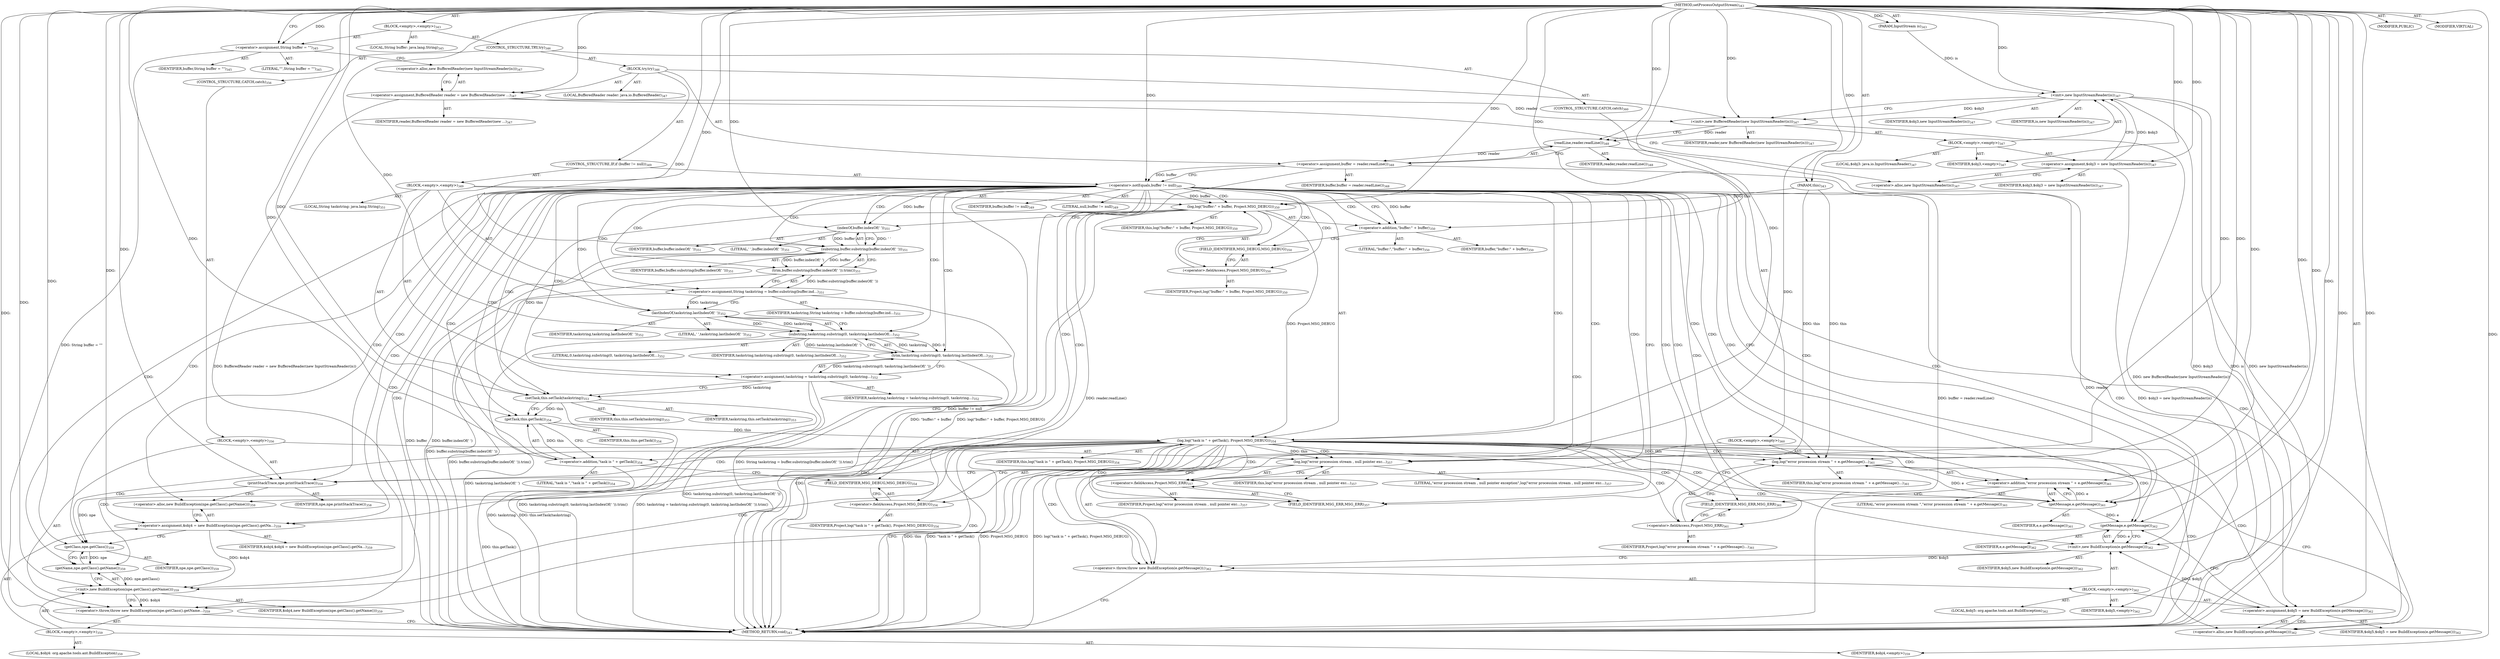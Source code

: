 digraph "setProcessOutputStream" {  
"111669149715" [label = <(METHOD,setProcessOutputStream)<SUB>343</SUB>> ]
"115964117001" [label = <(PARAM,this)<SUB>343</SUB>> ]
"115964117021" [label = <(PARAM,InputStream is)<SUB>343</SUB>> ]
"25769803806" [label = <(BLOCK,&lt;empty&gt;,&lt;empty&gt;)<SUB>343</SUB>> ]
"94489280522" [label = <(LOCAL,String buffer: java.lang.String)<SUB>345</SUB>> ]
"30064771205" [label = <(&lt;operator&gt;.assignment,String buffer = &quot;&quot;)<SUB>345</SUB>> ]
"68719476845" [label = <(IDENTIFIER,buffer,String buffer = &quot;&quot;)<SUB>345</SUB>> ]
"90194313237" [label = <(LITERAL,&quot;&quot;,String buffer = &quot;&quot;)<SUB>345</SUB>> ]
"47244640264" [label = <(CONTROL_STRUCTURE,TRY,try)<SUB>346</SUB>> ]
"25769803807" [label = <(BLOCK,try,try)<SUB>346</SUB>> ]
"94489280523" [label = <(LOCAL,BufferedReader reader: java.io.BufferedReader)<SUB>347</SUB>> ]
"30064771206" [label = <(&lt;operator&gt;.assignment,BufferedReader reader = new BufferedReader(new ...)<SUB>347</SUB>> ]
"68719476846" [label = <(IDENTIFIER,reader,BufferedReader reader = new BufferedReader(new ...)<SUB>347</SUB>> ]
"30064771207" [label = <(&lt;operator&gt;.alloc,new BufferedReader(new InputStreamReader(is)))<SUB>347</SUB>> ]
"30064771208" [label = <(&lt;init&gt;,new BufferedReader(new InputStreamReader(is)))<SUB>347</SUB>> ]
"68719476847" [label = <(IDENTIFIER,reader,new BufferedReader(new InputStreamReader(is)))<SUB>347</SUB>> ]
"25769803808" [label = <(BLOCK,&lt;empty&gt;,&lt;empty&gt;)<SUB>347</SUB>> ]
"94489280524" [label = <(LOCAL,$obj3: java.io.InputStreamReader)<SUB>347</SUB>> ]
"30064771209" [label = <(&lt;operator&gt;.assignment,$obj3 = new InputStreamReader(is))<SUB>347</SUB>> ]
"68719476848" [label = <(IDENTIFIER,$obj3,$obj3 = new InputStreamReader(is))<SUB>347</SUB>> ]
"30064771210" [label = <(&lt;operator&gt;.alloc,new InputStreamReader(is))<SUB>347</SUB>> ]
"30064771211" [label = <(&lt;init&gt;,new InputStreamReader(is))<SUB>347</SUB>> ]
"68719476849" [label = <(IDENTIFIER,$obj3,new InputStreamReader(is))<SUB>347</SUB>> ]
"68719476850" [label = <(IDENTIFIER,is,new InputStreamReader(is))<SUB>347</SUB>> ]
"68719476851" [label = <(IDENTIFIER,$obj3,&lt;empty&gt;)<SUB>347</SUB>> ]
"30064771212" [label = <(&lt;operator&gt;.assignment,buffer = reader.readLine())<SUB>348</SUB>> ]
"68719476852" [label = <(IDENTIFIER,buffer,buffer = reader.readLine())<SUB>348</SUB>> ]
"30064771213" [label = <(readLine,reader.readLine())<SUB>348</SUB>> ]
"68719476853" [label = <(IDENTIFIER,reader,reader.readLine())<SUB>348</SUB>> ]
"47244640265" [label = <(CONTROL_STRUCTURE,IF,if (buffer != null))<SUB>349</SUB>> ]
"30064771214" [label = <(&lt;operator&gt;.notEquals,buffer != null)<SUB>349</SUB>> ]
"68719476854" [label = <(IDENTIFIER,buffer,buffer != null)<SUB>349</SUB>> ]
"90194313238" [label = <(LITERAL,null,buffer != null)<SUB>349</SUB>> ]
"25769803809" [label = <(BLOCK,&lt;empty&gt;,&lt;empty&gt;)<SUB>349</SUB>> ]
"30064771215" [label = <(log,log(&quot;buffer:&quot; + buffer, Project.MSG_DEBUG))<SUB>350</SUB>> ]
"68719476764" [label = <(IDENTIFIER,this,log(&quot;buffer:&quot; + buffer, Project.MSG_DEBUG))<SUB>350</SUB>> ]
"30064771216" [label = <(&lt;operator&gt;.addition,&quot;buffer:&quot; + buffer)<SUB>350</SUB>> ]
"90194313239" [label = <(LITERAL,&quot;buffer:&quot;,&quot;buffer:&quot; + buffer)<SUB>350</SUB>> ]
"68719476855" [label = <(IDENTIFIER,buffer,&quot;buffer:&quot; + buffer)<SUB>350</SUB>> ]
"30064771217" [label = <(&lt;operator&gt;.fieldAccess,Project.MSG_DEBUG)<SUB>350</SUB>> ]
"68719476856" [label = <(IDENTIFIER,Project,log(&quot;buffer:&quot; + buffer, Project.MSG_DEBUG))<SUB>350</SUB>> ]
"55834574873" [label = <(FIELD_IDENTIFIER,MSG_DEBUG,MSG_DEBUG)<SUB>350</SUB>> ]
"94489280525" [label = <(LOCAL,String taskstring: java.lang.String)<SUB>351</SUB>> ]
"30064771218" [label = <(&lt;operator&gt;.assignment,String taskstring = buffer.substring(buffer.ind...)<SUB>351</SUB>> ]
"68719476857" [label = <(IDENTIFIER,taskstring,String taskstring = buffer.substring(buffer.ind...)<SUB>351</SUB>> ]
"30064771219" [label = <(trim,buffer.substring(buffer.indexOf(' ')).trim())<SUB>351</SUB>> ]
"30064771220" [label = <(substring,buffer.substring(buffer.indexOf(' ')))<SUB>351</SUB>> ]
"68719476858" [label = <(IDENTIFIER,buffer,buffer.substring(buffer.indexOf(' ')))<SUB>351</SUB>> ]
"30064771221" [label = <(indexOf,buffer.indexOf(' '))<SUB>351</SUB>> ]
"68719476859" [label = <(IDENTIFIER,buffer,buffer.indexOf(' '))<SUB>351</SUB>> ]
"90194313240" [label = <(LITERAL,' ',buffer.indexOf(' '))<SUB>351</SUB>> ]
"30064771222" [label = <(&lt;operator&gt;.assignment,taskstring = taskstring.substring(0, taskstring...)<SUB>352</SUB>> ]
"68719476860" [label = <(IDENTIFIER,taskstring,taskstring = taskstring.substring(0, taskstring...)<SUB>352</SUB>> ]
"30064771223" [label = <(trim,taskstring.substring(0, taskstring.lastIndexOf(...)<SUB>352</SUB>> ]
"30064771224" [label = <(substring,taskstring.substring(0, taskstring.lastIndexOf(...)<SUB>352</SUB>> ]
"68719476861" [label = <(IDENTIFIER,taskstring,taskstring.substring(0, taskstring.lastIndexOf(...)<SUB>352</SUB>> ]
"90194313241" [label = <(LITERAL,0,taskstring.substring(0, taskstring.lastIndexOf(...)<SUB>352</SUB>> ]
"30064771225" [label = <(lastIndexOf,taskstring.lastIndexOf(' '))<SUB>352</SUB>> ]
"68719476862" [label = <(IDENTIFIER,taskstring,taskstring.lastIndexOf(' '))<SUB>352</SUB>> ]
"90194313242" [label = <(LITERAL,' ',taskstring.lastIndexOf(' '))<SUB>352</SUB>> ]
"30064771226" [label = <(setTask,this.setTask(taskstring))<SUB>353</SUB>> ]
"68719476765" [label = <(IDENTIFIER,this,this.setTask(taskstring))<SUB>353</SUB>> ]
"68719476863" [label = <(IDENTIFIER,taskstring,this.setTask(taskstring))<SUB>353</SUB>> ]
"30064771227" [label = <(log,log(&quot;task is &quot; + getTask(), Project.MSG_DEBUG))<SUB>354</SUB>> ]
"68719476767" [label = <(IDENTIFIER,this,log(&quot;task is &quot; + getTask(), Project.MSG_DEBUG))<SUB>354</SUB>> ]
"30064771228" [label = <(&lt;operator&gt;.addition,&quot;task is &quot; + getTask())<SUB>354</SUB>> ]
"90194313243" [label = <(LITERAL,&quot;task is &quot;,&quot;task is &quot; + getTask())<SUB>354</SUB>> ]
"30064771229" [label = <(getTask,this.getTask())<SUB>354</SUB>> ]
"68719476766" [label = <(IDENTIFIER,this,this.getTask())<SUB>354</SUB>> ]
"30064771230" [label = <(&lt;operator&gt;.fieldAccess,Project.MSG_DEBUG)<SUB>354</SUB>> ]
"68719476864" [label = <(IDENTIFIER,Project,log(&quot;task is &quot; + getTask(), Project.MSG_DEBUG))<SUB>354</SUB>> ]
"55834574874" [label = <(FIELD_IDENTIFIER,MSG_DEBUG,MSG_DEBUG)<SUB>354</SUB>> ]
"47244640266" [label = <(CONTROL_STRUCTURE,CATCH,catch)<SUB>356</SUB>> ]
"25769803810" [label = <(BLOCK,&lt;empty&gt;,&lt;empty&gt;)<SUB>356</SUB>> ]
"30064771231" [label = <(log,log(&quot;error procession stream , null pointer exc...)<SUB>357</SUB>> ]
"68719476768" [label = <(IDENTIFIER,this,log(&quot;error procession stream , null pointer exc...)<SUB>357</SUB>> ]
"90194313244" [label = <(LITERAL,&quot;error procession stream , null pointer exception&quot;,log(&quot;error procession stream , null pointer exc...)<SUB>357</SUB>> ]
"30064771232" [label = <(&lt;operator&gt;.fieldAccess,Project.MSG_ERR)<SUB>357</SUB>> ]
"68719476865" [label = <(IDENTIFIER,Project,log(&quot;error procession stream , null pointer exc...)<SUB>357</SUB>> ]
"55834574875" [label = <(FIELD_IDENTIFIER,MSG_ERR,MSG_ERR)<SUB>357</SUB>> ]
"30064771233" [label = <(printStackTrace,npe.printStackTrace())<SUB>358</SUB>> ]
"68719476866" [label = <(IDENTIFIER,npe,npe.printStackTrace())<SUB>358</SUB>> ]
"30064771234" [label = <(&lt;operator&gt;.throw,throw new BuildException(npe.getClass().getName...)<SUB>359</SUB>> ]
"25769803811" [label = <(BLOCK,&lt;empty&gt;,&lt;empty&gt;)<SUB>359</SUB>> ]
"94489280526" [label = <(LOCAL,$obj4: org.apache.tools.ant.BuildException)<SUB>359</SUB>> ]
"30064771235" [label = <(&lt;operator&gt;.assignment,$obj4 = new BuildException(npe.getClass().getNa...)<SUB>359</SUB>> ]
"68719476867" [label = <(IDENTIFIER,$obj4,$obj4 = new BuildException(npe.getClass().getNa...)<SUB>359</SUB>> ]
"30064771236" [label = <(&lt;operator&gt;.alloc,new BuildException(npe.getClass().getName()))<SUB>359</SUB>> ]
"30064771237" [label = <(&lt;init&gt;,new BuildException(npe.getClass().getName()))<SUB>359</SUB>> ]
"68719476868" [label = <(IDENTIFIER,$obj4,new BuildException(npe.getClass().getName()))<SUB>359</SUB>> ]
"30064771238" [label = <(getName,npe.getClass().getName())<SUB>359</SUB>> ]
"30064771239" [label = <(getClass,npe.getClass())<SUB>359</SUB>> ]
"68719476869" [label = <(IDENTIFIER,npe,npe.getClass())<SUB>359</SUB>> ]
"68719476870" [label = <(IDENTIFIER,$obj4,&lt;empty&gt;)<SUB>359</SUB>> ]
"47244640267" [label = <(CONTROL_STRUCTURE,CATCH,catch)<SUB>360</SUB>> ]
"25769803812" [label = <(BLOCK,&lt;empty&gt;,&lt;empty&gt;)<SUB>360</SUB>> ]
"30064771240" [label = <(log,log(&quot;error procession stream &quot; + e.getMessage()...)<SUB>361</SUB>> ]
"68719476769" [label = <(IDENTIFIER,this,log(&quot;error procession stream &quot; + e.getMessage()...)<SUB>361</SUB>> ]
"30064771241" [label = <(&lt;operator&gt;.addition,&quot;error procession stream &quot; + e.getMessage())<SUB>361</SUB>> ]
"90194313245" [label = <(LITERAL,&quot;error procession stream &quot;,&quot;error procession stream &quot; + e.getMessage())<SUB>361</SUB>> ]
"30064771242" [label = <(getMessage,e.getMessage())<SUB>361</SUB>> ]
"68719476871" [label = <(IDENTIFIER,e,e.getMessage())<SUB>361</SUB>> ]
"30064771243" [label = <(&lt;operator&gt;.fieldAccess,Project.MSG_ERR)<SUB>361</SUB>> ]
"68719476872" [label = <(IDENTIFIER,Project,log(&quot;error procession stream &quot; + e.getMessage()...)<SUB>361</SUB>> ]
"55834574876" [label = <(FIELD_IDENTIFIER,MSG_ERR,MSG_ERR)<SUB>361</SUB>> ]
"30064771244" [label = <(&lt;operator&gt;.throw,throw new BuildException(e.getMessage());)<SUB>362</SUB>> ]
"25769803813" [label = <(BLOCK,&lt;empty&gt;,&lt;empty&gt;)<SUB>362</SUB>> ]
"94489280527" [label = <(LOCAL,$obj5: org.apache.tools.ant.BuildException)<SUB>362</SUB>> ]
"30064771245" [label = <(&lt;operator&gt;.assignment,$obj5 = new BuildException(e.getMessage()))<SUB>362</SUB>> ]
"68719476873" [label = <(IDENTIFIER,$obj5,$obj5 = new BuildException(e.getMessage()))<SUB>362</SUB>> ]
"30064771246" [label = <(&lt;operator&gt;.alloc,new BuildException(e.getMessage()))<SUB>362</SUB>> ]
"30064771247" [label = <(&lt;init&gt;,new BuildException(e.getMessage()))<SUB>362</SUB>> ]
"68719476874" [label = <(IDENTIFIER,$obj5,new BuildException(e.getMessage()))<SUB>362</SUB>> ]
"30064771248" [label = <(getMessage,e.getMessage())<SUB>362</SUB>> ]
"68719476875" [label = <(IDENTIFIER,e,e.getMessage())<SUB>362</SUB>> ]
"68719476876" [label = <(IDENTIFIER,$obj5,&lt;empty&gt;)<SUB>362</SUB>> ]
"133143986232" [label = <(MODIFIER,PUBLIC)> ]
"133143986233" [label = <(MODIFIER,VIRTUAL)> ]
"128849018899" [label = <(METHOD_RETURN,void)<SUB>343</SUB>> ]
  "111669149715" -> "115964117001"  [ label = "AST: "] 
  "111669149715" -> "115964117021"  [ label = "AST: "] 
  "111669149715" -> "25769803806"  [ label = "AST: "] 
  "111669149715" -> "133143986232"  [ label = "AST: "] 
  "111669149715" -> "133143986233"  [ label = "AST: "] 
  "111669149715" -> "128849018899"  [ label = "AST: "] 
  "25769803806" -> "94489280522"  [ label = "AST: "] 
  "25769803806" -> "30064771205"  [ label = "AST: "] 
  "25769803806" -> "47244640264"  [ label = "AST: "] 
  "30064771205" -> "68719476845"  [ label = "AST: "] 
  "30064771205" -> "90194313237"  [ label = "AST: "] 
  "47244640264" -> "25769803807"  [ label = "AST: "] 
  "47244640264" -> "47244640266"  [ label = "AST: "] 
  "47244640264" -> "47244640267"  [ label = "AST: "] 
  "25769803807" -> "94489280523"  [ label = "AST: "] 
  "25769803807" -> "30064771206"  [ label = "AST: "] 
  "25769803807" -> "30064771208"  [ label = "AST: "] 
  "25769803807" -> "30064771212"  [ label = "AST: "] 
  "25769803807" -> "47244640265"  [ label = "AST: "] 
  "30064771206" -> "68719476846"  [ label = "AST: "] 
  "30064771206" -> "30064771207"  [ label = "AST: "] 
  "30064771208" -> "68719476847"  [ label = "AST: "] 
  "30064771208" -> "25769803808"  [ label = "AST: "] 
  "25769803808" -> "94489280524"  [ label = "AST: "] 
  "25769803808" -> "30064771209"  [ label = "AST: "] 
  "25769803808" -> "30064771211"  [ label = "AST: "] 
  "25769803808" -> "68719476851"  [ label = "AST: "] 
  "30064771209" -> "68719476848"  [ label = "AST: "] 
  "30064771209" -> "30064771210"  [ label = "AST: "] 
  "30064771211" -> "68719476849"  [ label = "AST: "] 
  "30064771211" -> "68719476850"  [ label = "AST: "] 
  "30064771212" -> "68719476852"  [ label = "AST: "] 
  "30064771212" -> "30064771213"  [ label = "AST: "] 
  "30064771213" -> "68719476853"  [ label = "AST: "] 
  "47244640265" -> "30064771214"  [ label = "AST: "] 
  "47244640265" -> "25769803809"  [ label = "AST: "] 
  "30064771214" -> "68719476854"  [ label = "AST: "] 
  "30064771214" -> "90194313238"  [ label = "AST: "] 
  "25769803809" -> "30064771215"  [ label = "AST: "] 
  "25769803809" -> "94489280525"  [ label = "AST: "] 
  "25769803809" -> "30064771218"  [ label = "AST: "] 
  "25769803809" -> "30064771222"  [ label = "AST: "] 
  "25769803809" -> "30064771226"  [ label = "AST: "] 
  "25769803809" -> "30064771227"  [ label = "AST: "] 
  "30064771215" -> "68719476764"  [ label = "AST: "] 
  "30064771215" -> "30064771216"  [ label = "AST: "] 
  "30064771215" -> "30064771217"  [ label = "AST: "] 
  "30064771216" -> "90194313239"  [ label = "AST: "] 
  "30064771216" -> "68719476855"  [ label = "AST: "] 
  "30064771217" -> "68719476856"  [ label = "AST: "] 
  "30064771217" -> "55834574873"  [ label = "AST: "] 
  "30064771218" -> "68719476857"  [ label = "AST: "] 
  "30064771218" -> "30064771219"  [ label = "AST: "] 
  "30064771219" -> "30064771220"  [ label = "AST: "] 
  "30064771220" -> "68719476858"  [ label = "AST: "] 
  "30064771220" -> "30064771221"  [ label = "AST: "] 
  "30064771221" -> "68719476859"  [ label = "AST: "] 
  "30064771221" -> "90194313240"  [ label = "AST: "] 
  "30064771222" -> "68719476860"  [ label = "AST: "] 
  "30064771222" -> "30064771223"  [ label = "AST: "] 
  "30064771223" -> "30064771224"  [ label = "AST: "] 
  "30064771224" -> "68719476861"  [ label = "AST: "] 
  "30064771224" -> "90194313241"  [ label = "AST: "] 
  "30064771224" -> "30064771225"  [ label = "AST: "] 
  "30064771225" -> "68719476862"  [ label = "AST: "] 
  "30064771225" -> "90194313242"  [ label = "AST: "] 
  "30064771226" -> "68719476765"  [ label = "AST: "] 
  "30064771226" -> "68719476863"  [ label = "AST: "] 
  "30064771227" -> "68719476767"  [ label = "AST: "] 
  "30064771227" -> "30064771228"  [ label = "AST: "] 
  "30064771227" -> "30064771230"  [ label = "AST: "] 
  "30064771228" -> "90194313243"  [ label = "AST: "] 
  "30064771228" -> "30064771229"  [ label = "AST: "] 
  "30064771229" -> "68719476766"  [ label = "AST: "] 
  "30064771230" -> "68719476864"  [ label = "AST: "] 
  "30064771230" -> "55834574874"  [ label = "AST: "] 
  "47244640266" -> "25769803810"  [ label = "AST: "] 
  "25769803810" -> "30064771231"  [ label = "AST: "] 
  "25769803810" -> "30064771233"  [ label = "AST: "] 
  "25769803810" -> "30064771234"  [ label = "AST: "] 
  "30064771231" -> "68719476768"  [ label = "AST: "] 
  "30064771231" -> "90194313244"  [ label = "AST: "] 
  "30064771231" -> "30064771232"  [ label = "AST: "] 
  "30064771232" -> "68719476865"  [ label = "AST: "] 
  "30064771232" -> "55834574875"  [ label = "AST: "] 
  "30064771233" -> "68719476866"  [ label = "AST: "] 
  "30064771234" -> "25769803811"  [ label = "AST: "] 
  "25769803811" -> "94489280526"  [ label = "AST: "] 
  "25769803811" -> "30064771235"  [ label = "AST: "] 
  "25769803811" -> "30064771237"  [ label = "AST: "] 
  "25769803811" -> "68719476870"  [ label = "AST: "] 
  "30064771235" -> "68719476867"  [ label = "AST: "] 
  "30064771235" -> "30064771236"  [ label = "AST: "] 
  "30064771237" -> "68719476868"  [ label = "AST: "] 
  "30064771237" -> "30064771238"  [ label = "AST: "] 
  "30064771238" -> "30064771239"  [ label = "AST: "] 
  "30064771239" -> "68719476869"  [ label = "AST: "] 
  "47244640267" -> "25769803812"  [ label = "AST: "] 
  "25769803812" -> "30064771240"  [ label = "AST: "] 
  "25769803812" -> "30064771244"  [ label = "AST: "] 
  "30064771240" -> "68719476769"  [ label = "AST: "] 
  "30064771240" -> "30064771241"  [ label = "AST: "] 
  "30064771240" -> "30064771243"  [ label = "AST: "] 
  "30064771241" -> "90194313245"  [ label = "AST: "] 
  "30064771241" -> "30064771242"  [ label = "AST: "] 
  "30064771242" -> "68719476871"  [ label = "AST: "] 
  "30064771243" -> "68719476872"  [ label = "AST: "] 
  "30064771243" -> "55834574876"  [ label = "AST: "] 
  "30064771244" -> "25769803813"  [ label = "AST: "] 
  "25769803813" -> "94489280527"  [ label = "AST: "] 
  "25769803813" -> "30064771245"  [ label = "AST: "] 
  "25769803813" -> "30064771247"  [ label = "AST: "] 
  "25769803813" -> "68719476876"  [ label = "AST: "] 
  "30064771245" -> "68719476873"  [ label = "AST: "] 
  "30064771245" -> "30064771246"  [ label = "AST: "] 
  "30064771247" -> "68719476874"  [ label = "AST: "] 
  "30064771247" -> "30064771248"  [ label = "AST: "] 
  "30064771248" -> "68719476875"  [ label = "AST: "] 
  "30064771205" -> "30064771207"  [ label = "CFG: "] 
  "30064771206" -> "30064771210"  [ label = "CFG: "] 
  "30064771208" -> "30064771213"  [ label = "CFG: "] 
  "30064771212" -> "30064771214"  [ label = "CFG: "] 
  "30064771207" -> "30064771206"  [ label = "CFG: "] 
  "30064771213" -> "30064771212"  [ label = "CFG: "] 
  "30064771214" -> "128849018899"  [ label = "CFG: "] 
  "30064771214" -> "55834574875"  [ label = "CFG: "] 
  "30064771214" -> "30064771242"  [ label = "CFG: "] 
  "30064771214" -> "30064771216"  [ label = "CFG: "] 
  "30064771231" -> "30064771233"  [ label = "CFG: "] 
  "30064771233" -> "30064771236"  [ label = "CFG: "] 
  "30064771234" -> "128849018899"  [ label = "CFG: "] 
  "30064771240" -> "30064771246"  [ label = "CFG: "] 
  "30064771244" -> "128849018899"  [ label = "CFG: "] 
  "30064771209" -> "30064771211"  [ label = "CFG: "] 
  "30064771211" -> "30064771208"  [ label = "CFG: "] 
  "30064771215" -> "30064771221"  [ label = "CFG: "] 
  "30064771218" -> "30064771225"  [ label = "CFG: "] 
  "30064771222" -> "30064771226"  [ label = "CFG: "] 
  "30064771226" -> "30064771229"  [ label = "CFG: "] 
  "30064771227" -> "128849018899"  [ label = "CFG: "] 
  "30064771227" -> "55834574875"  [ label = "CFG: "] 
  "30064771227" -> "30064771242"  [ label = "CFG: "] 
  "30064771232" -> "30064771231"  [ label = "CFG: "] 
  "30064771241" -> "55834574876"  [ label = "CFG: "] 
  "30064771243" -> "30064771240"  [ label = "CFG: "] 
  "30064771210" -> "30064771209"  [ label = "CFG: "] 
  "30064771216" -> "55834574873"  [ label = "CFG: "] 
  "30064771217" -> "30064771215"  [ label = "CFG: "] 
  "30064771219" -> "30064771218"  [ label = "CFG: "] 
  "30064771223" -> "30064771222"  [ label = "CFG: "] 
  "30064771228" -> "55834574874"  [ label = "CFG: "] 
  "30064771230" -> "30064771227"  [ label = "CFG: "] 
  "55834574875" -> "30064771232"  [ label = "CFG: "] 
  "30064771235" -> "30064771239"  [ label = "CFG: "] 
  "30064771237" -> "30064771234"  [ label = "CFG: "] 
  "30064771242" -> "30064771241"  [ label = "CFG: "] 
  "55834574876" -> "30064771243"  [ label = "CFG: "] 
  "30064771245" -> "30064771248"  [ label = "CFG: "] 
  "30064771247" -> "30064771244"  [ label = "CFG: "] 
  "55834574873" -> "30064771217"  [ label = "CFG: "] 
  "30064771220" -> "30064771219"  [ label = "CFG: "] 
  "30064771224" -> "30064771223"  [ label = "CFG: "] 
  "30064771229" -> "30064771228"  [ label = "CFG: "] 
  "55834574874" -> "30064771230"  [ label = "CFG: "] 
  "30064771236" -> "30064771235"  [ label = "CFG: "] 
  "30064771238" -> "30064771237"  [ label = "CFG: "] 
  "30064771246" -> "30064771245"  [ label = "CFG: "] 
  "30064771248" -> "30064771247"  [ label = "CFG: "] 
  "30064771221" -> "30064771220"  [ label = "CFG: "] 
  "30064771225" -> "30064771224"  [ label = "CFG: "] 
  "30064771239" -> "30064771238"  [ label = "CFG: "] 
  "111669149715" -> "30064771205"  [ label = "CFG: "] 
  "30064771205" -> "128849018899"  [ label = "DDG: String buffer = &quot;&quot;"] 
  "30064771206" -> "128849018899"  [ label = "DDG: BufferedReader reader = new BufferedReader(new InputStreamReader(is))"] 
  "30064771209" -> "128849018899"  [ label = "DDG: $obj3 = new InputStreamReader(is)"] 
  "30064771211" -> "128849018899"  [ label = "DDG: $obj3"] 
  "30064771211" -> "128849018899"  [ label = "DDG: is"] 
  "30064771211" -> "128849018899"  [ label = "DDG: new InputStreamReader(is)"] 
  "30064771208" -> "128849018899"  [ label = "DDG: new BufferedReader(new InputStreamReader(is))"] 
  "30064771213" -> "128849018899"  [ label = "DDG: reader"] 
  "30064771212" -> "128849018899"  [ label = "DDG: reader.readLine()"] 
  "30064771212" -> "128849018899"  [ label = "DDG: buffer = reader.readLine()"] 
  "30064771214" -> "128849018899"  [ label = "DDG: buffer != null"] 
  "30064771215" -> "128849018899"  [ label = "DDG: &quot;buffer:&quot; + buffer"] 
  "30064771215" -> "128849018899"  [ label = "DDG: log(&quot;buffer:&quot; + buffer, Project.MSG_DEBUG)"] 
  "30064771220" -> "128849018899"  [ label = "DDG: buffer"] 
  "30064771220" -> "128849018899"  [ label = "DDG: buffer.indexOf(' ')"] 
  "30064771219" -> "128849018899"  [ label = "DDG: buffer.substring(buffer.indexOf(' '))"] 
  "30064771218" -> "128849018899"  [ label = "DDG: buffer.substring(buffer.indexOf(' ')).trim()"] 
  "30064771218" -> "128849018899"  [ label = "DDG: String taskstring = buffer.substring(buffer.indexOf(' ')).trim()"] 
  "30064771224" -> "128849018899"  [ label = "DDG: taskstring.lastIndexOf(' ')"] 
  "30064771223" -> "128849018899"  [ label = "DDG: taskstring.substring(0, taskstring.lastIndexOf(' '))"] 
  "30064771222" -> "128849018899"  [ label = "DDG: taskstring.substring(0, taskstring.lastIndexOf(' ')).trim()"] 
  "30064771222" -> "128849018899"  [ label = "DDG: taskstring = taskstring.substring(0, taskstring.lastIndexOf(' ')).trim()"] 
  "30064771226" -> "128849018899"  [ label = "DDG: taskstring"] 
  "30064771226" -> "128849018899"  [ label = "DDG: this.setTask(taskstring)"] 
  "30064771227" -> "128849018899"  [ label = "DDG: this"] 
  "30064771228" -> "128849018899"  [ label = "DDG: this.getTask()"] 
  "30064771227" -> "128849018899"  [ label = "DDG: &quot;task is &quot; + getTask()"] 
  "30064771227" -> "128849018899"  [ label = "DDG: Project.MSG_DEBUG"] 
  "30064771227" -> "128849018899"  [ label = "DDG: log(&quot;task is &quot; + getTask(), Project.MSG_DEBUG)"] 
  "111669149715" -> "115964117001"  [ label = "DDG: "] 
  "111669149715" -> "115964117021"  [ label = "DDG: "] 
  "111669149715" -> "30064771205"  [ label = "DDG: "] 
  "111669149715" -> "30064771206"  [ label = "DDG: "] 
  "30064771213" -> "30064771212"  [ label = "DDG: reader"] 
  "30064771206" -> "30064771208"  [ label = "DDG: reader"] 
  "111669149715" -> "30064771208"  [ label = "DDG: "] 
  "30064771211" -> "30064771208"  [ label = "DDG: $obj3"] 
  "111669149715" -> "30064771209"  [ label = "DDG: "] 
  "111669149715" -> "68719476851"  [ label = "DDG: "] 
  "30064771208" -> "30064771213"  [ label = "DDG: reader"] 
  "111669149715" -> "30064771213"  [ label = "DDG: "] 
  "30064771212" -> "30064771214"  [ label = "DDG: buffer"] 
  "111669149715" -> "30064771214"  [ label = "DDG: "] 
  "30064771219" -> "30064771218"  [ label = "DDG: buffer.substring(buffer.indexOf(' '))"] 
  "30064771223" -> "30064771222"  [ label = "DDG: taskstring.substring(0, taskstring.lastIndexOf(' '))"] 
  "115964117001" -> "30064771231"  [ label = "DDG: this"] 
  "30064771227" -> "30064771231"  [ label = "DDG: this"] 
  "111669149715" -> "30064771231"  [ label = "DDG: "] 
  "111669149715" -> "30064771233"  [ label = "DDG: "] 
  "30064771237" -> "30064771234"  [ label = "DDG: $obj4"] 
  "111669149715" -> "30064771234"  [ label = "DDG: "] 
  "115964117001" -> "30064771240"  [ label = "DDG: this"] 
  "30064771227" -> "30064771240"  [ label = "DDG: this"] 
  "111669149715" -> "30064771240"  [ label = "DDG: "] 
  "30064771242" -> "30064771240"  [ label = "DDG: e"] 
  "30064771247" -> "30064771244"  [ label = "DDG: $obj5"] 
  "111669149715" -> "30064771244"  [ label = "DDG: "] 
  "30064771209" -> "30064771211"  [ label = "DDG: $obj3"] 
  "111669149715" -> "30064771211"  [ label = "DDG: "] 
  "115964117021" -> "30064771211"  [ label = "DDG: is"] 
  "115964117001" -> "30064771215"  [ label = "DDG: this"] 
  "111669149715" -> "30064771215"  [ label = "DDG: "] 
  "30064771214" -> "30064771215"  [ label = "DDG: buffer"] 
  "30064771215" -> "30064771226"  [ label = "DDG: this"] 
  "111669149715" -> "30064771226"  [ label = "DDG: "] 
  "30064771222" -> "30064771226"  [ label = "DDG: taskstring"] 
  "30064771229" -> "30064771227"  [ label = "DDG: this"] 
  "111669149715" -> "30064771227"  [ label = "DDG: "] 
  "30064771215" -> "30064771227"  [ label = "DDG: Project.MSG_DEBUG"] 
  "111669149715" -> "30064771235"  [ label = "DDG: "] 
  "111669149715" -> "68719476870"  [ label = "DDG: "] 
  "111669149715" -> "30064771241"  [ label = "DDG: "] 
  "30064771242" -> "30064771241"  [ label = "DDG: e"] 
  "111669149715" -> "30064771245"  [ label = "DDG: "] 
  "111669149715" -> "68719476876"  [ label = "DDG: "] 
  "111669149715" -> "30064771216"  [ label = "DDG: "] 
  "30064771214" -> "30064771216"  [ label = "DDG: buffer"] 
  "30064771220" -> "30064771219"  [ label = "DDG: buffer"] 
  "30064771220" -> "30064771219"  [ label = "DDG: buffer.indexOf(' ')"] 
  "30064771224" -> "30064771223"  [ label = "DDG: taskstring"] 
  "30064771224" -> "30064771223"  [ label = "DDG: 0"] 
  "30064771224" -> "30064771223"  [ label = "DDG: taskstring.lastIndexOf(' ')"] 
  "111669149715" -> "30064771228"  [ label = "DDG: "] 
  "30064771229" -> "30064771228"  [ label = "DDG: this"] 
  "30064771235" -> "30064771237"  [ label = "DDG: $obj4"] 
  "111669149715" -> "30064771237"  [ label = "DDG: "] 
  "30064771238" -> "30064771237"  [ label = "DDG: npe.getClass()"] 
  "111669149715" -> "30064771242"  [ label = "DDG: "] 
  "30064771245" -> "30064771247"  [ label = "DDG: $obj5"] 
  "111669149715" -> "30064771247"  [ label = "DDG: "] 
  "30064771248" -> "30064771247"  [ label = "DDG: e"] 
  "30064771221" -> "30064771220"  [ label = "DDG: buffer"] 
  "111669149715" -> "30064771220"  [ label = "DDG: "] 
  "30064771221" -> "30064771220"  [ label = "DDG: ' '"] 
  "30064771225" -> "30064771224"  [ label = "DDG: taskstring"] 
  "111669149715" -> "30064771224"  [ label = "DDG: "] 
  "30064771225" -> "30064771224"  [ label = "DDG: ' '"] 
  "30064771226" -> "30064771229"  [ label = "DDG: this"] 
  "111669149715" -> "30064771229"  [ label = "DDG: "] 
  "30064771239" -> "30064771238"  [ label = "DDG: npe"] 
  "30064771242" -> "30064771248"  [ label = "DDG: e"] 
  "111669149715" -> "30064771248"  [ label = "DDG: "] 
  "111669149715" -> "30064771221"  [ label = "DDG: "] 
  "30064771214" -> "30064771221"  [ label = "DDG: buffer"] 
  "30064771218" -> "30064771225"  [ label = "DDG: taskstring"] 
  "111669149715" -> "30064771225"  [ label = "DDG: "] 
  "30064771233" -> "30064771239"  [ label = "DDG: npe"] 
  "111669149715" -> "30064771239"  [ label = "DDG: "] 
  "30064771214" -> "30064771246"  [ label = "CDG: "] 
  "30064771214" -> "30064771245"  [ label = "CDG: "] 
  "30064771214" -> "30064771244"  [ label = "CDG: "] 
  "30064771214" -> "30064771243"  [ label = "CDG: "] 
  "30064771214" -> "30064771242"  [ label = "CDG: "] 
  "30064771214" -> "30064771241"  [ label = "CDG: "] 
  "30064771214" -> "30064771240"  [ label = "CDG: "] 
  "30064771214" -> "30064771239"  [ label = "CDG: "] 
  "30064771214" -> "30064771238"  [ label = "CDG: "] 
  "30064771214" -> "30064771237"  [ label = "CDG: "] 
  "30064771214" -> "30064771236"  [ label = "CDG: "] 
  "30064771214" -> "30064771235"  [ label = "CDG: "] 
  "30064771214" -> "30064771234"  [ label = "CDG: "] 
  "30064771214" -> "30064771233"  [ label = "CDG: "] 
  "30064771214" -> "30064771232"  [ label = "CDG: "] 
  "30064771214" -> "30064771231"  [ label = "CDG: "] 
  "30064771214" -> "30064771248"  [ label = "CDG: "] 
  "30064771214" -> "30064771247"  [ label = "CDG: "] 
  "30064771214" -> "30064771230"  [ label = "CDG: "] 
  "30064771214" -> "30064771229"  [ label = "CDG: "] 
  "30064771214" -> "30064771228"  [ label = "CDG: "] 
  "30064771214" -> "30064771227"  [ label = "CDG: "] 
  "30064771214" -> "30064771226"  [ label = "CDG: "] 
  "30064771214" -> "30064771225"  [ label = "CDG: "] 
  "30064771214" -> "30064771224"  [ label = "CDG: "] 
  "30064771214" -> "30064771223"  [ label = "CDG: "] 
  "30064771214" -> "30064771222"  [ label = "CDG: "] 
  "30064771214" -> "30064771221"  [ label = "CDG: "] 
  "30064771214" -> "30064771220"  [ label = "CDG: "] 
  "30064771214" -> "30064771219"  [ label = "CDG: "] 
  "30064771214" -> "30064771218"  [ label = "CDG: "] 
  "30064771214" -> "30064771217"  [ label = "CDG: "] 
  "30064771214" -> "30064771216"  [ label = "CDG: "] 
  "30064771214" -> "30064771215"  [ label = "CDG: "] 
  "30064771214" -> "55834574876"  [ label = "CDG: "] 
  "30064771214" -> "55834574875"  [ label = "CDG: "] 
  "30064771214" -> "55834574874"  [ label = "CDG: "] 
  "30064771214" -> "55834574873"  [ label = "CDG: "] 
  "30064771227" -> "30064771246"  [ label = "CDG: "] 
  "30064771227" -> "30064771245"  [ label = "CDG: "] 
  "30064771227" -> "30064771244"  [ label = "CDG: "] 
  "30064771227" -> "30064771243"  [ label = "CDG: "] 
  "30064771227" -> "30064771242"  [ label = "CDG: "] 
  "30064771227" -> "30064771241"  [ label = "CDG: "] 
  "30064771227" -> "30064771240"  [ label = "CDG: "] 
  "30064771227" -> "30064771239"  [ label = "CDG: "] 
  "30064771227" -> "30064771238"  [ label = "CDG: "] 
  "30064771227" -> "30064771237"  [ label = "CDG: "] 
  "30064771227" -> "30064771236"  [ label = "CDG: "] 
  "30064771227" -> "30064771235"  [ label = "CDG: "] 
  "30064771227" -> "30064771234"  [ label = "CDG: "] 
  "30064771227" -> "30064771233"  [ label = "CDG: "] 
  "30064771227" -> "30064771232"  [ label = "CDG: "] 
  "30064771227" -> "30064771231"  [ label = "CDG: "] 
  "30064771227" -> "30064771248"  [ label = "CDG: "] 
  "30064771227" -> "30064771247"  [ label = "CDG: "] 
  "30064771227" -> "55834574876"  [ label = "CDG: "] 
  "30064771227" -> "55834574875"  [ label = "CDG: "] 
}
